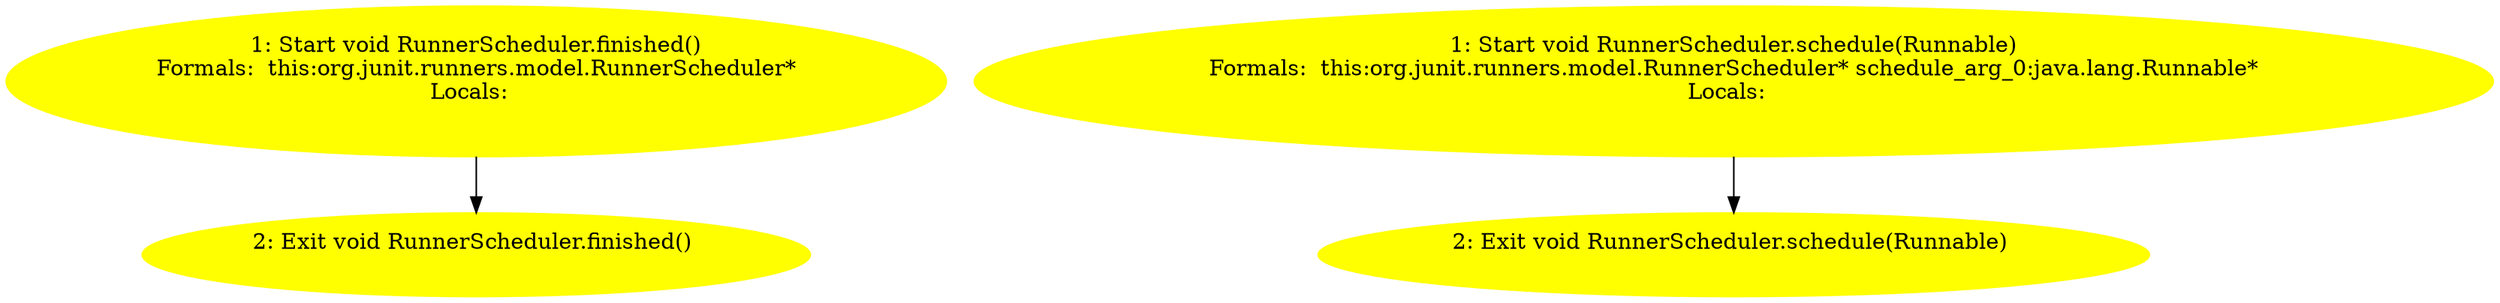 /* @generated */
digraph cfg {
"org.junit.runners.model.RunnerScheduler.finished():void.101e602b7e0b1a0b4193f64c3638e40b_1" [label="1: Start void RunnerScheduler.finished()\nFormals:  this:org.junit.runners.model.RunnerScheduler*\nLocals:  \n  " color=yellow style=filled]
	

	 "org.junit.runners.model.RunnerScheduler.finished():void.101e602b7e0b1a0b4193f64c3638e40b_1" -> "org.junit.runners.model.RunnerScheduler.finished():void.101e602b7e0b1a0b4193f64c3638e40b_2" ;
"org.junit.runners.model.RunnerScheduler.finished():void.101e602b7e0b1a0b4193f64c3638e40b_2" [label="2: Exit void RunnerScheduler.finished() \n  " color=yellow style=filled]
	

"org.junit.runners.model.RunnerScheduler.schedule(java.lang.Runnable):void.573d014fe78246dfdd10f785019c9d77_1" [label="1: Start void RunnerScheduler.schedule(Runnable)\nFormals:  this:org.junit.runners.model.RunnerScheduler* schedule_arg_0:java.lang.Runnable*\nLocals:  \n  " color=yellow style=filled]
	

	 "org.junit.runners.model.RunnerScheduler.schedule(java.lang.Runnable):void.573d014fe78246dfdd10f785019c9d77_1" -> "org.junit.runners.model.RunnerScheduler.schedule(java.lang.Runnable):void.573d014fe78246dfdd10f785019c9d77_2" ;
"org.junit.runners.model.RunnerScheduler.schedule(java.lang.Runnable):void.573d014fe78246dfdd10f785019c9d77_2" [label="2: Exit void RunnerScheduler.schedule(Runnable) \n  " color=yellow style=filled]
	

}
